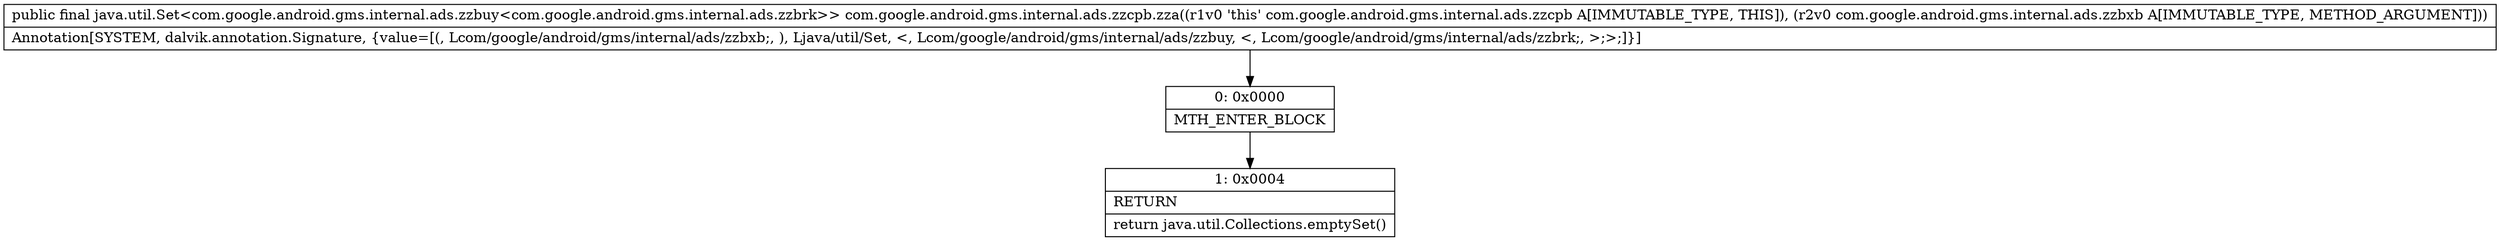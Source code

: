 digraph "CFG forcom.google.android.gms.internal.ads.zzcpb.zza(Lcom\/google\/android\/gms\/internal\/ads\/zzbxb;)Ljava\/util\/Set;" {
Node_0 [shape=record,label="{0\:\ 0x0000|MTH_ENTER_BLOCK\l}"];
Node_1 [shape=record,label="{1\:\ 0x0004|RETURN\l|return java.util.Collections.emptySet()\l}"];
MethodNode[shape=record,label="{public final java.util.Set\<com.google.android.gms.internal.ads.zzbuy\<com.google.android.gms.internal.ads.zzbrk\>\> com.google.android.gms.internal.ads.zzcpb.zza((r1v0 'this' com.google.android.gms.internal.ads.zzcpb A[IMMUTABLE_TYPE, THIS]), (r2v0 com.google.android.gms.internal.ads.zzbxb A[IMMUTABLE_TYPE, METHOD_ARGUMENT]))  | Annotation[SYSTEM, dalvik.annotation.Signature, \{value=[(, Lcom\/google\/android\/gms\/internal\/ads\/zzbxb;, ), Ljava\/util\/Set, \<, Lcom\/google\/android\/gms\/internal\/ads\/zzbuy, \<, Lcom\/google\/android\/gms\/internal\/ads\/zzbrk;, \>;\>;]\}]\l}"];
MethodNode -> Node_0;
Node_0 -> Node_1;
}

